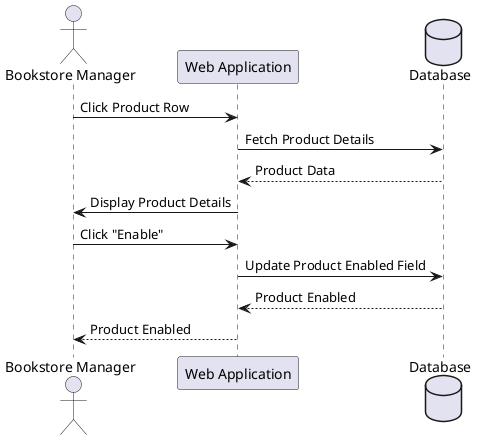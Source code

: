 @startuml
actor "Bookstore Manager" as manager
participant "Web Application" as webapp
database "Database" as db

manager -> webapp: Click Product Row
webapp -> db: Fetch Product Details
db --> webapp: Product Data
webapp -> manager: Display Product Details
manager -> webapp: Click "Enable"
webapp -> db: Update Product Enabled Field
db --> webapp: Product Enabled
webapp --> manager: Product Enabled
@enduml
